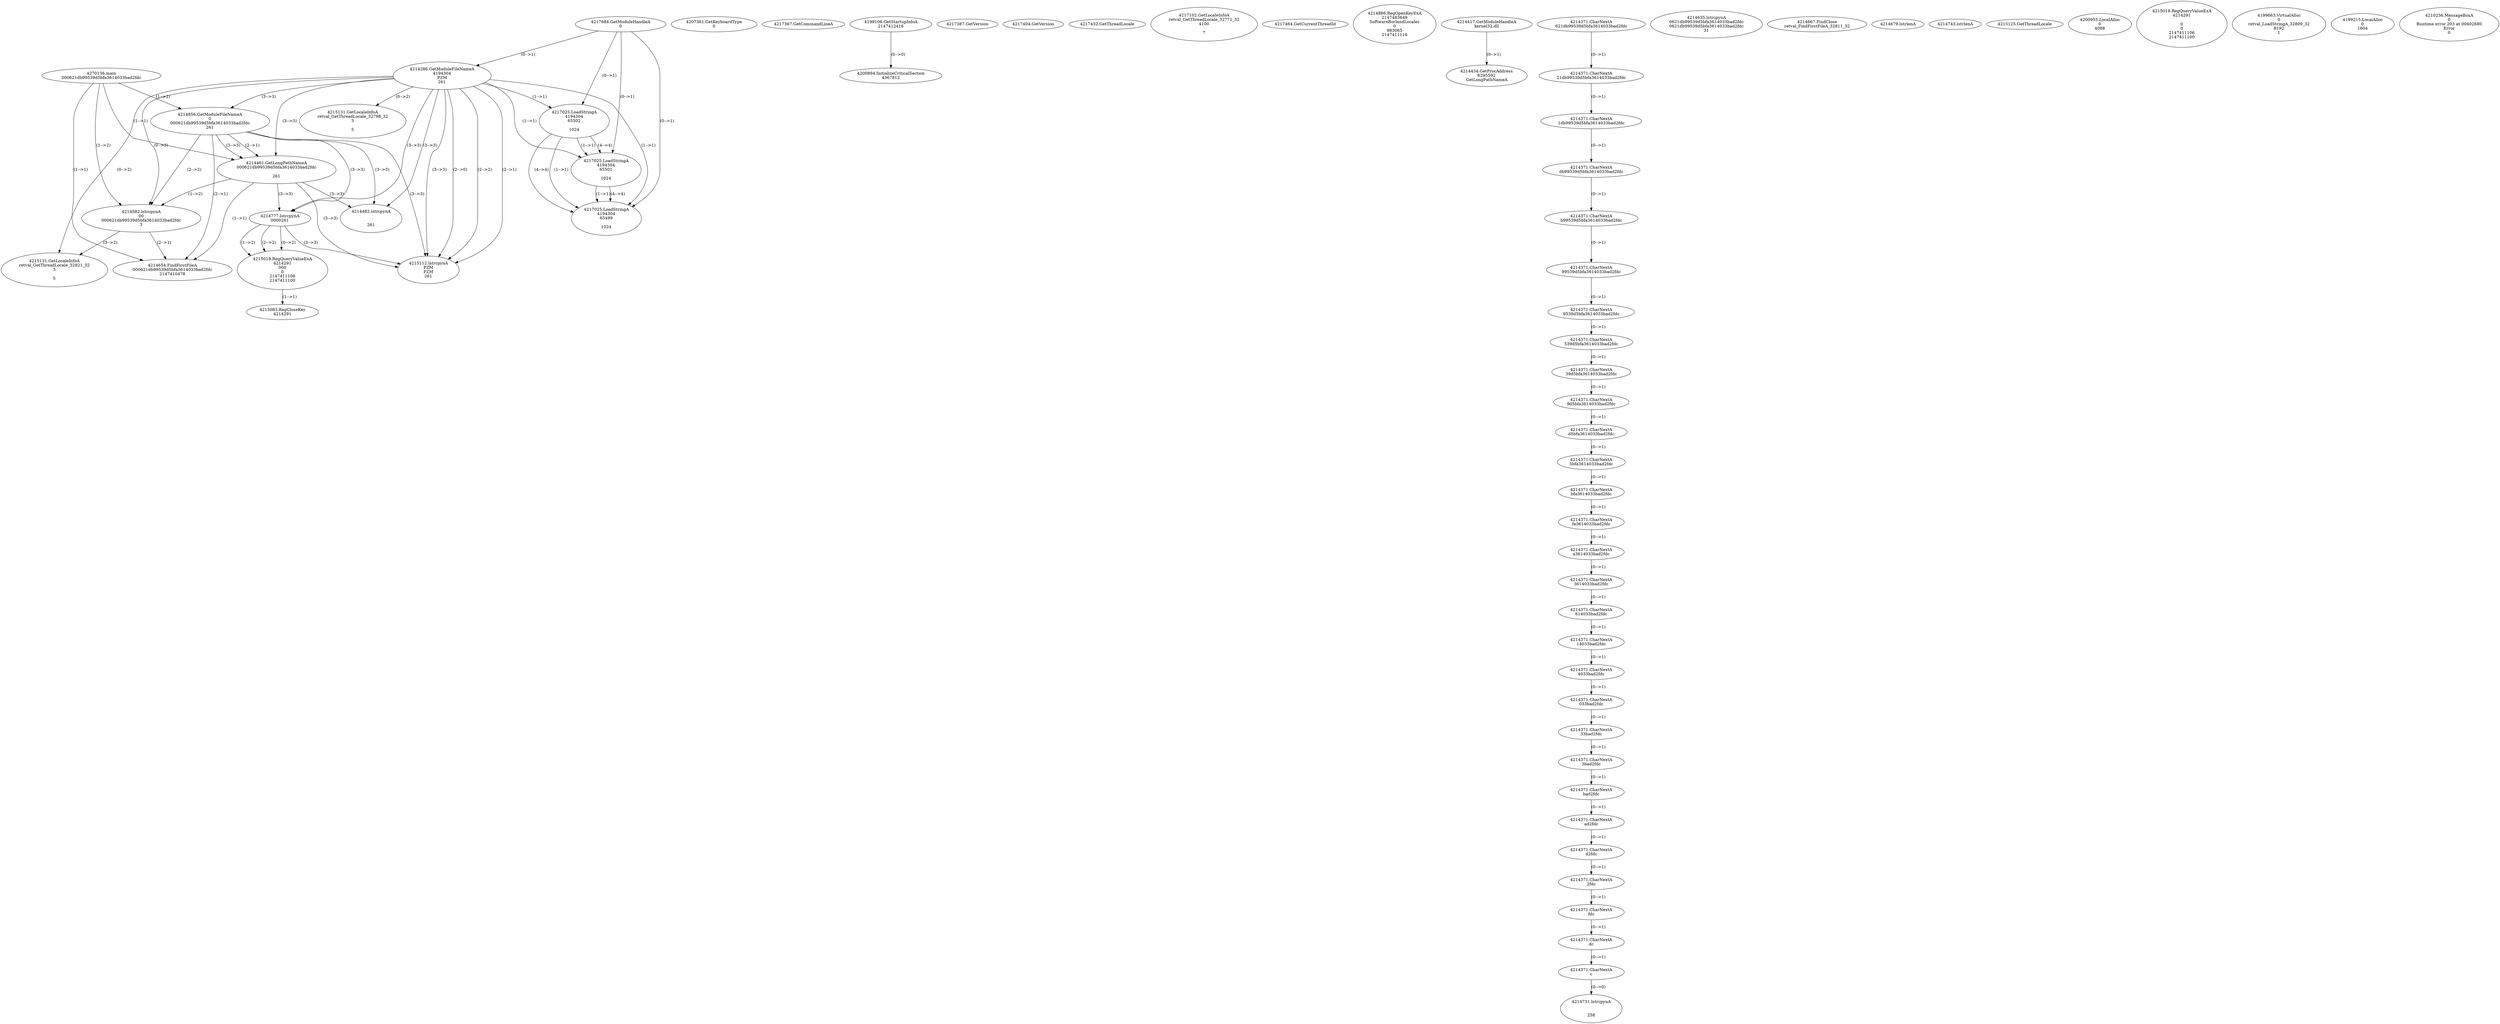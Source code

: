 // Global SCDG with merge call
digraph {
	0 [label="4270136.main
000621db99539d5bfa3614033bad2fdc"]
	1 [label="4217684.GetModuleHandleA
0"]
	2 [label="4207361.GetKeyboardType
0"]
	3 [label="4217367.GetCommandLineA
"]
	4 [label="4199106.GetStartupInfoA
2147412416"]
	5 [label="4217387.GetVersion
"]
	6 [label="4217404.GetVersion
"]
	7 [label="4217432.GetThreadLocale
"]
	8 [label="4217102.GetLocaleInfoA
retval_GetThreadLocale_32771_32
4100

7"]
	9 [label="4217464.GetCurrentThreadId
"]
	10 [label="4214286.GetModuleFileNameA
4194304
PZM
261"]
	1 -> 10 [label="(0-->1)"]
	11 [label="4214856.GetModuleFileNameA
0
000621db99539d5bfa3614033bad2fdc
261"]
	0 -> 11 [label="(1-->2)"]
	10 -> 11 [label="(3-->3)"]
	12 [label="4214886.RegOpenKeyExA
2147483649
Software\Borland\Locales
0
983065
2147411116"]
	13 [label="4214417.GetModuleHandleA
kernel32.dll"]
	14 [label="4214434.GetProcAddress
6295592
GetLongPathNameA"]
	13 -> 14 [label="(0-->1)"]
	15 [label="4214461.GetLongPathNameA
000621db99539d5bfa3614033bad2fdc

261"]
	0 -> 15 [label="(1-->1)"]
	11 -> 15 [label="(2-->1)"]
	10 -> 15 [label="(3-->3)"]
	11 -> 15 [label="(3-->3)"]
	16 [label="4214582.lstrcpynA
00
000621db99539d5bfa3614033bad2fdc
3"]
	0 -> 16 [label="(1-->2)"]
	11 -> 16 [label="(2-->2)"]
	15 -> 16 [label="(1-->2)"]
	10 -> 16 [label="(0-->3)"]
	17 [label="4214371.CharNextA
621db99539d5bfa3614033bad2fdc"]
	18 [label="4214371.CharNextA
21db99539d5bfa3614033bad2fdc"]
	17 -> 18 [label="(0-->1)"]
	19 [label="4214371.CharNextA
1db99539d5bfa3614033bad2fdc"]
	18 -> 19 [label="(0-->1)"]
	20 [label="4214371.CharNextA
db99539d5bfa3614033bad2fdc"]
	19 -> 20 [label="(0-->1)"]
	21 [label="4214371.CharNextA
b99539d5bfa3614033bad2fdc"]
	20 -> 21 [label="(0-->1)"]
	22 [label="4214371.CharNextA
99539d5bfa3614033bad2fdc"]
	21 -> 22 [label="(0-->1)"]
	23 [label="4214371.CharNextA
9539d5bfa3614033bad2fdc"]
	22 -> 23 [label="(0-->1)"]
	24 [label="4214371.CharNextA
539d5bfa3614033bad2fdc"]
	23 -> 24 [label="(0-->1)"]
	25 [label="4214371.CharNextA
39d5bfa3614033bad2fdc"]
	24 -> 25 [label="(0-->1)"]
	26 [label="4214371.CharNextA
9d5bfa3614033bad2fdc"]
	25 -> 26 [label="(0-->1)"]
	27 [label="4214371.CharNextA
d5bfa3614033bad2fdc"]
	26 -> 27 [label="(0-->1)"]
	28 [label="4214371.CharNextA
5bfa3614033bad2fdc"]
	27 -> 28 [label="(0-->1)"]
	29 [label="4214371.CharNextA
bfa3614033bad2fdc"]
	28 -> 29 [label="(0-->1)"]
	30 [label="4214371.CharNextA
fa3614033bad2fdc"]
	29 -> 30 [label="(0-->1)"]
	31 [label="4214371.CharNextA
a3614033bad2fdc"]
	30 -> 31 [label="(0-->1)"]
	32 [label="4214371.CharNextA
3614033bad2fdc"]
	31 -> 32 [label="(0-->1)"]
	33 [label="4214371.CharNextA
614033bad2fdc"]
	32 -> 33 [label="(0-->1)"]
	34 [label="4214371.CharNextA
14033bad2fdc"]
	33 -> 34 [label="(0-->1)"]
	35 [label="4214371.CharNextA
4033bad2fdc"]
	34 -> 35 [label="(0-->1)"]
	36 [label="4214371.CharNextA
033bad2fdc"]
	35 -> 36 [label="(0-->1)"]
	37 [label="4214371.CharNextA
33bad2fdc"]
	36 -> 37 [label="(0-->1)"]
	38 [label="4214371.CharNextA
3bad2fdc"]
	37 -> 38 [label="(0-->1)"]
	39 [label="4214371.CharNextA
bad2fdc"]
	38 -> 39 [label="(0-->1)"]
	40 [label="4214371.CharNextA
ad2fdc"]
	39 -> 40 [label="(0-->1)"]
	41 [label="4214371.CharNextA
d2fdc"]
	40 -> 41 [label="(0-->1)"]
	42 [label="4214371.CharNextA
2fdc"]
	41 -> 42 [label="(0-->1)"]
	43 [label="4214371.CharNextA
fdc"]
	42 -> 43 [label="(0-->1)"]
	44 [label="4214371.CharNextA
dc"]
	43 -> 44 [label="(0-->1)"]
	45 [label="4214371.CharNextA
c"]
	44 -> 45 [label="(0-->1)"]
	46 [label="4214635.lstrcpynA
0621db99539d5bfa3614033bad2fdc
0621db99539d5bfa3614033bad2fdc
31"]
	47 [label="4214654.FindFirstFileA
000621db99539d5bfa3614033bad2fdc
2147410478"]
	0 -> 47 [label="(1-->1)"]
	11 -> 47 [label="(2-->1)"]
	15 -> 47 [label="(1-->1)"]
	16 -> 47 [label="(2-->1)"]
	48 [label="4214667.FindClose
retval_FindFirstFileA_32811_32"]
	49 [label="4214679.lstrlenA
"]
	50 [label="4214731.lstrcpynA


258"]
	45 -> 50 [label="(0-->0)"]
	51 [label="4214743.lstrlenA
"]
	52 [label="4214777.lstrcpynA
00\
00\
261"]
	10 -> 52 [label="(3-->3)"]
	11 -> 52 [label="(3-->3)"]
	15 -> 52 [label="(3-->3)"]
	53 [label="4215019.RegQueryValueExA
4214291
00\
0
0
2147411106
2147411100"]
	52 -> 53 [label="(1-->2)"]
	52 -> 53 [label="(2-->2)"]
	52 -> 53 [label="(0-->2)"]
	54 [label="4215083.RegCloseKey
4214291"]
	53 -> 54 [label="(1-->1)"]
	55 [label="4215112.lstrcpynA
PZM
PZM
261"]
	10 -> 55 [label="(2-->1)"]
	10 -> 55 [label="(2-->2)"]
	10 -> 55 [label="(3-->3)"]
	11 -> 55 [label="(3-->3)"]
	15 -> 55 [label="(3-->3)"]
	52 -> 55 [label="(3-->3)"]
	10 -> 55 [label="(2-->0)"]
	56 [label="4215125.GetThreadLocale
"]
	57 [label="4215131.GetLocaleInfoA
retval_GetThreadLocale_32821_32
3

5"]
	10 -> 57 [label="(0-->2)"]
	16 -> 57 [label="(3-->2)"]
	58 [label="4217025.LoadStringA
4194304
65502

1024"]
	1 -> 58 [label="(0-->1)"]
	10 -> 58 [label="(1-->1)"]
	59 [label="4217025.LoadStringA
4194304
65501

1024"]
	1 -> 59 [label="(0-->1)"]
	10 -> 59 [label="(1-->1)"]
	58 -> 59 [label="(1-->1)"]
	58 -> 59 [label="(4-->4)"]
	60 [label="4217025.LoadStringA
4194304
65499

1024"]
	1 -> 60 [label="(0-->1)"]
	10 -> 60 [label="(1-->1)"]
	58 -> 60 [label="(1-->1)"]
	59 -> 60 [label="(1-->1)"]
	58 -> 60 [label="(4-->4)"]
	59 -> 60 [label="(4-->4)"]
	61 [label="4200894.InitializeCriticalSection
4367812"]
	4 -> 61 [label="(0-->0)"]
	62 [label="4200955.LocalAlloc
0
4088"]
	63 [label="4214482.lstrcpynA


261"]
	10 -> 63 [label="(3-->3)"]
	11 -> 63 [label="(3-->3)"]
	15 -> 63 [label="(3-->3)"]
	64 [label="4215019.RegQueryValueExA
4214291

0
0
2147411106
2147411100"]
	65 [label="4215131.GetLocaleInfoA
retval_GetThreadLocale_32798_32
3

5"]
	10 -> 65 [label="(0-->2)"]
	66 [label="4199663.VirtualAlloc
0
retval_LoadStringA_32809_32
8192
1"]
	67 [label="4199215.LocalAlloc
0
1604"]
	68 [label="4210236.MessageBoxA
0
Runtime error 203 at 00402680
Error
0"]
}
